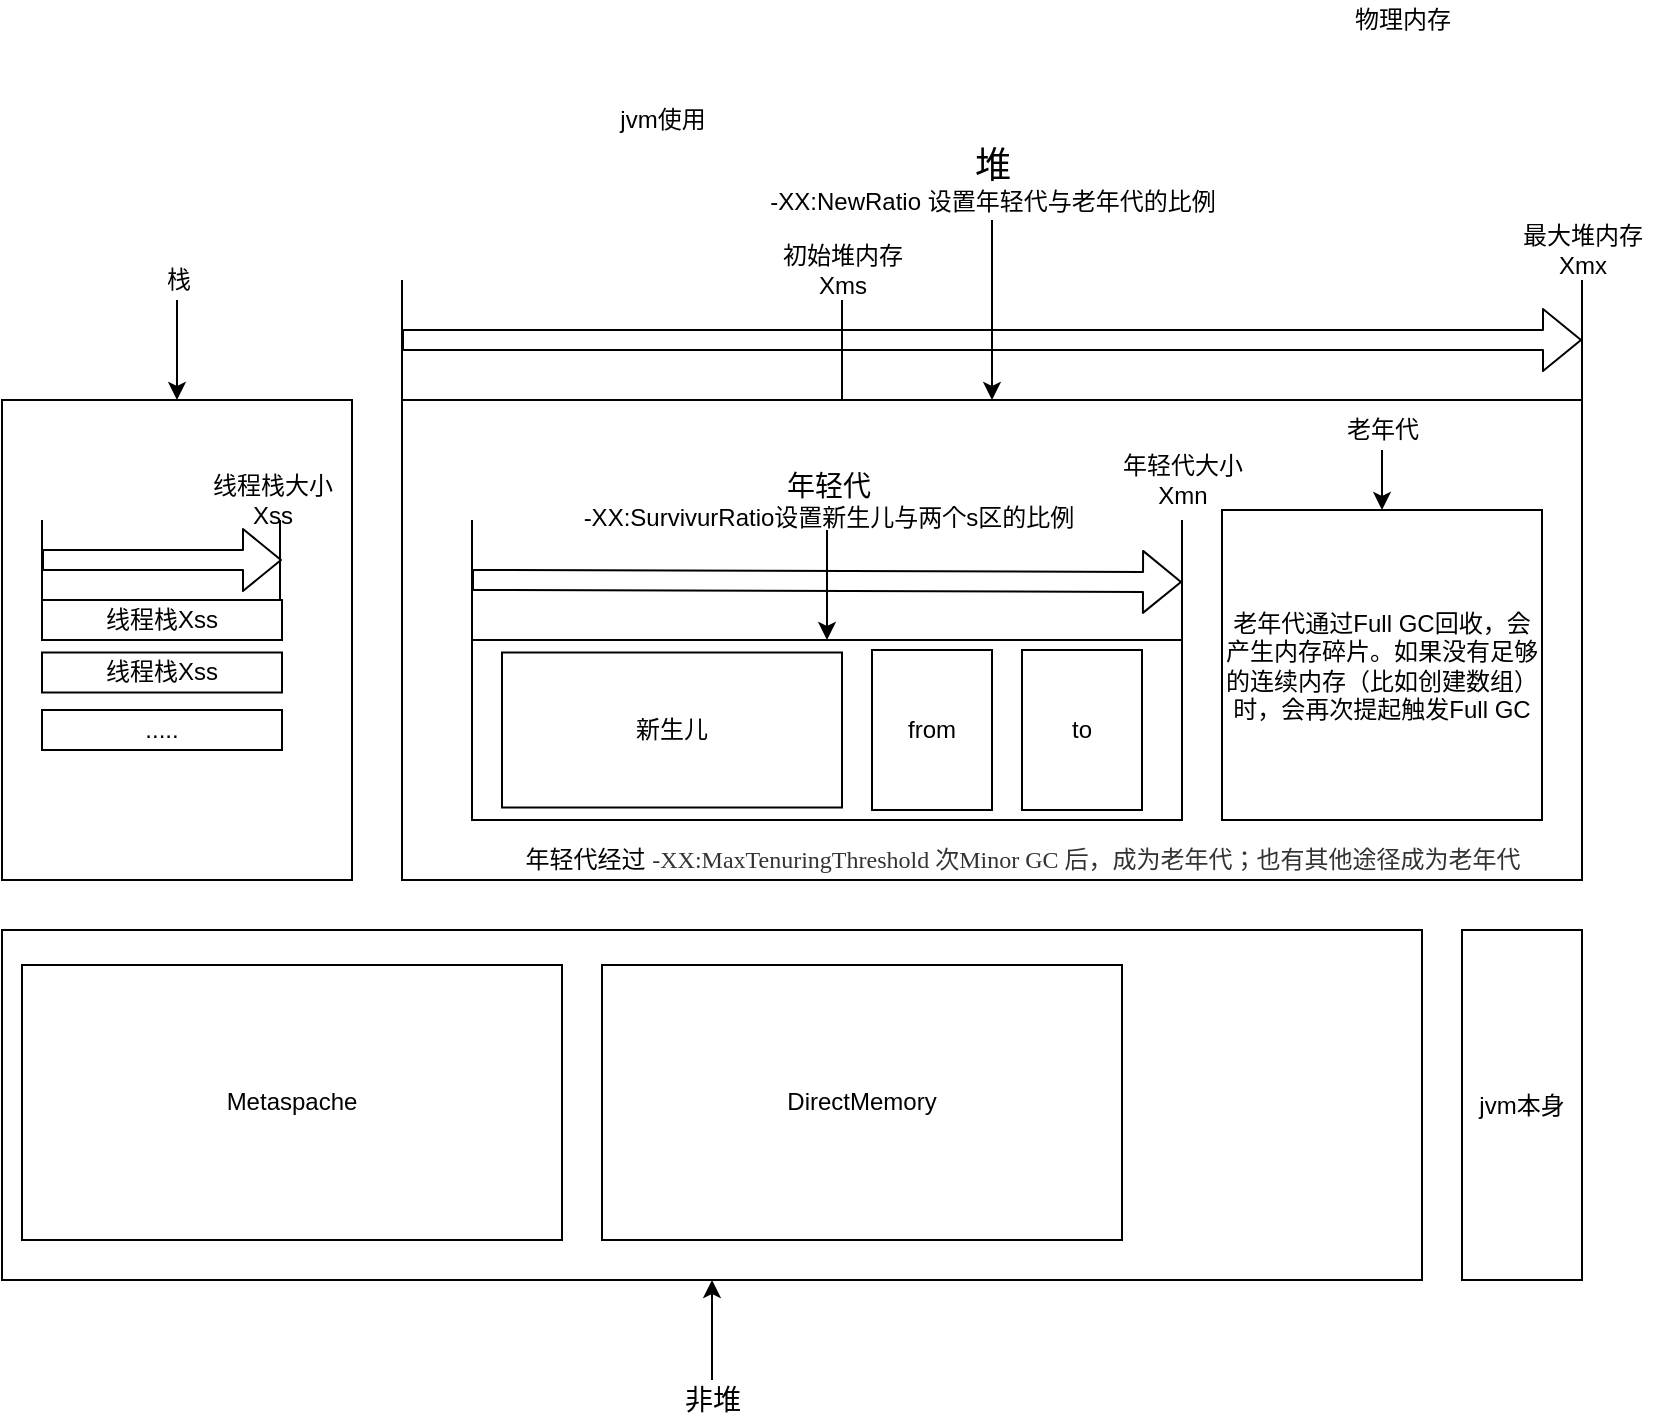 <mxfile version="14.1.9" type="github">
  <diagram id="8ZA4tzUF-DVVLS_30Xkp" name="Page-1">
    <mxGraphModel dx="1291" dy="554" grid="1" gridSize="10" guides="1" tooltips="1" connect="1" arrows="1" fold="1" page="1" pageScale="1" pageWidth="827" pageHeight="1169" math="0" shadow="0">
      <root>
        <mxCell id="0" />
        <mxCell id="1" parent="0" />
        <mxCell id="oYOUlCEVl24bx4hBR3QO-1" value="" style="rounded=0;whiteSpace=wrap;html=1;" parent="1" vertex="1">
          <mxGeometry x="240" y="390" width="590" height="240" as="geometry" />
        </mxCell>
        <mxCell id="oYOUlCEVl24bx4hBR3QO-2" value="" style="endArrow=none;html=1;exitX=0;exitY=0;exitDx=0;exitDy=0;" parent="1" source="oYOUlCEVl24bx4hBR3QO-1" edge="1">
          <mxGeometry width="50" height="50" relative="1" as="geometry">
            <mxPoint x="240" y="380" as="sourcePoint" />
            <mxPoint x="240" y="330" as="targetPoint" />
          </mxGeometry>
        </mxCell>
        <mxCell id="oYOUlCEVl24bx4hBR3QO-3" value="" style="endArrow=none;html=1;exitX=0;exitY=0;exitDx=0;exitDy=0;" parent="1" edge="1">
          <mxGeometry width="50" height="50" relative="1" as="geometry">
            <mxPoint x="830" y="390" as="sourcePoint" />
            <mxPoint x="830" y="330" as="targetPoint" />
          </mxGeometry>
        </mxCell>
        <mxCell id="oYOUlCEVl24bx4hBR3QO-4" value="" style="shape=flexArrow;endArrow=classic;html=1;" parent="1" edge="1">
          <mxGeometry width="50" height="50" relative="1" as="geometry">
            <mxPoint x="240" y="360" as="sourcePoint" />
            <mxPoint x="830" y="360" as="targetPoint" />
          </mxGeometry>
        </mxCell>
        <mxCell id="oYOUlCEVl24bx4hBR3QO-5" value="初始堆内存&lt;br&gt;Xms" style="text;html=1;align=center;verticalAlign=middle;resizable=0;points=[];autosize=1;" parent="1" vertex="1">
          <mxGeometry x="420" y="310" width="80" height="30" as="geometry" />
        </mxCell>
        <mxCell id="oYOUlCEVl24bx4hBR3QO-6" value="最大堆内存&lt;br&gt;Xmx" style="text;html=1;align=center;verticalAlign=middle;resizable=0;points=[];autosize=1;" parent="1" vertex="1">
          <mxGeometry x="790" y="300" width="80" height="30" as="geometry" />
        </mxCell>
        <mxCell id="oYOUlCEVl24bx4hBR3QO-7" value="" style="endArrow=none;html=1;exitX=0;exitY=0;exitDx=0;exitDy=0;" parent="1" edge="1">
          <mxGeometry width="50" height="50" relative="1" as="geometry">
            <mxPoint x="460" y="390" as="sourcePoint" />
            <mxPoint x="460" y="340" as="targetPoint" />
          </mxGeometry>
        </mxCell>
        <mxCell id="oYOUlCEVl24bx4hBR3QO-10" value="物理内存" style="text;html=1;align=center;verticalAlign=middle;resizable=0;points=[];autosize=1;" parent="1" vertex="1">
          <mxGeometry x="710" y="190" width="60" height="20" as="geometry" />
        </mxCell>
        <mxCell id="oYOUlCEVl24bx4hBR3QO-13" value="jvm使用" style="text;html=1;align=center;verticalAlign=middle;resizable=0;points=[];autosize=1;" parent="1" vertex="1">
          <mxGeometry x="340" y="240" width="60" height="20" as="geometry" />
        </mxCell>
        <mxCell id="oYOUlCEVl24bx4hBR3QO-15" value="" style="rounded=0;whiteSpace=wrap;html=1;" parent="1" vertex="1">
          <mxGeometry x="40" y="655" width="710" height="175" as="geometry" />
        </mxCell>
        <mxCell id="oYOUlCEVl24bx4hBR3QO-16" value="" style="rounded=0;whiteSpace=wrap;html=1;" parent="1" vertex="1">
          <mxGeometry x="40" y="390" width="175" height="240" as="geometry" />
        </mxCell>
        <mxCell id="oYOUlCEVl24bx4hBR3QO-17" value="jvm本身" style="whiteSpace=wrap;html=1;" parent="1" vertex="1">
          <mxGeometry x="770" y="655" width="60" height="175" as="geometry" />
        </mxCell>
        <mxCell id="oYOUlCEVl24bx4hBR3QO-18" value="Metaspache" style="whiteSpace=wrap;html=1;" parent="1" vertex="1">
          <mxGeometry x="50" y="672.5" width="270" height="137.5" as="geometry" />
        </mxCell>
        <mxCell id="oYOUlCEVl24bx4hBR3QO-20" value="" style="edgeStyle=orthogonalEdgeStyle;rounded=0;orthogonalLoop=1;jettySize=auto;html=1;entryX=0.5;entryY=1;entryDx=0;entryDy=0;" parent="1" source="oYOUlCEVl24bx4hBR3QO-19" target="oYOUlCEVl24bx4hBR3QO-15" edge="1">
          <mxGeometry relative="1" as="geometry" />
        </mxCell>
        <mxCell id="oYOUlCEVl24bx4hBR3QO-19" value="&lt;font style=&quot;font-size: 14px&quot;&gt;非堆&lt;/font&gt;" style="text;html=1;align=center;verticalAlign=middle;resizable=0;points=[];autosize=1;" parent="1" vertex="1">
          <mxGeometry x="375" y="880" width="40" height="20" as="geometry" />
        </mxCell>
        <mxCell id="oYOUlCEVl24bx4hBR3QO-23" value="" style="edgeStyle=orthogonalEdgeStyle;rounded=0;orthogonalLoop=1;jettySize=auto;html=1;" parent="1" source="oYOUlCEVl24bx4hBR3QO-22" target="oYOUlCEVl24bx4hBR3QO-16" edge="1">
          <mxGeometry relative="1" as="geometry" />
        </mxCell>
        <mxCell id="oYOUlCEVl24bx4hBR3QO-22" value="栈" style="text;html=1;align=center;verticalAlign=middle;resizable=0;points=[];autosize=1;" parent="1" vertex="1">
          <mxGeometry x="112.5" y="320" width="30" height="20" as="geometry" />
        </mxCell>
        <mxCell id="oYOUlCEVl24bx4hBR3QO-24" value="线程栈Xss" style="rounded=0;whiteSpace=wrap;html=1;" parent="1" vertex="1">
          <mxGeometry x="60" y="490" width="120" height="20" as="geometry" />
        </mxCell>
        <mxCell id="oYOUlCEVl24bx4hBR3QO-25" value="线程栈Xss" style="rounded=0;whiteSpace=wrap;html=1;" parent="1" vertex="1">
          <mxGeometry x="60" y="516.25" width="120" height="20" as="geometry" />
        </mxCell>
        <mxCell id="oYOUlCEVl24bx4hBR3QO-27" value="....." style="rounded=0;whiteSpace=wrap;html=1;" parent="1" vertex="1">
          <mxGeometry x="60" y="545" width="120" height="20" as="geometry" />
        </mxCell>
        <mxCell id="oYOUlCEVl24bx4hBR3QO-28" value="" style="whiteSpace=wrap;html=1;" parent="1" vertex="1">
          <mxGeometry x="275" y="510" width="355" height="90" as="geometry" />
        </mxCell>
        <mxCell id="oYOUlCEVl24bx4hBR3QO-29" value="老年代通过Full GC回收，会产生内存碎片。如果没有足够的连续内存（比如创建数组）时，会再次提起触发Full GC" style="whiteSpace=wrap;html=1;" parent="1" vertex="1">
          <mxGeometry x="650" y="445" width="160" height="155" as="geometry" />
        </mxCell>
        <mxCell id="oYOUlCEVl24bx4hBR3QO-31" value="" style="edgeStyle=orthogonalEdgeStyle;rounded=0;orthogonalLoop=1;jettySize=auto;html=1;" parent="1" source="oYOUlCEVl24bx4hBR3QO-30" target="oYOUlCEVl24bx4hBR3QO-28" edge="1">
          <mxGeometry relative="1" as="geometry" />
        </mxCell>
        <mxCell id="oYOUlCEVl24bx4hBR3QO-30" value="&lt;font style=&quot;font-size: 14px&quot;&gt;年轻代&lt;/font&gt;&lt;br&gt;-XX:SurvivurRatio设置新生儿与两个s区的比例" style="text;html=1;align=center;verticalAlign=middle;resizable=0;points=[];autosize=1;" parent="1" vertex="1">
          <mxGeometry x="322.5" y="425" width="260" height="30" as="geometry" />
        </mxCell>
        <mxCell id="oYOUlCEVl24bx4hBR3QO-33" value="" style="edgeStyle=orthogonalEdgeStyle;rounded=0;orthogonalLoop=1;jettySize=auto;html=1;" parent="1" source="oYOUlCEVl24bx4hBR3QO-32" target="oYOUlCEVl24bx4hBR3QO-29" edge="1">
          <mxGeometry relative="1" as="geometry" />
        </mxCell>
        <mxCell id="oYOUlCEVl24bx4hBR3QO-32" value="老年代" style="text;html=1;align=center;verticalAlign=middle;resizable=0;points=[];autosize=1;" parent="1" vertex="1">
          <mxGeometry x="705" y="395" width="50" height="20" as="geometry" />
        </mxCell>
        <mxCell id="n3TJO66bJrdvw4teUTfG-1" value="" style="endArrow=none;html=1;exitX=0;exitY=0;exitDx=0;exitDy=0;" edge="1" parent="1">
          <mxGeometry width="50" height="50" relative="1" as="geometry">
            <mxPoint x="275" y="510" as="sourcePoint" />
            <mxPoint x="275" y="450" as="targetPoint" />
          </mxGeometry>
        </mxCell>
        <mxCell id="n3TJO66bJrdvw4teUTfG-2" value="" style="endArrow=none;html=1;exitX=0;exitY=0;exitDx=0;exitDy=0;" edge="1" parent="1">
          <mxGeometry width="50" height="50" relative="1" as="geometry">
            <mxPoint x="630" y="510" as="sourcePoint" />
            <mxPoint x="630" y="450" as="targetPoint" />
          </mxGeometry>
        </mxCell>
        <mxCell id="n3TJO66bJrdvw4teUTfG-3" value="" style="shape=flexArrow;endArrow=classic;html=1;" edge="1" parent="1">
          <mxGeometry width="50" height="50" relative="1" as="geometry">
            <mxPoint x="275" y="480" as="sourcePoint" />
            <mxPoint x="630" y="481" as="targetPoint" />
          </mxGeometry>
        </mxCell>
        <mxCell id="n3TJO66bJrdvw4teUTfG-4" value="年轻代大小&lt;br&gt;Xmn&lt;br&gt;" style="text;html=1;align=center;verticalAlign=middle;resizable=0;points=[];autosize=1;" vertex="1" parent="1">
          <mxGeometry x="590" y="415" width="80" height="30" as="geometry" />
        </mxCell>
        <mxCell id="n3TJO66bJrdvw4teUTfG-6" value="from" style="whiteSpace=wrap;html=1;" vertex="1" parent="1">
          <mxGeometry x="475" y="515" width="60" height="80" as="geometry" />
        </mxCell>
        <mxCell id="n3TJO66bJrdvw4teUTfG-7" value="to" style="whiteSpace=wrap;html=1;" vertex="1" parent="1">
          <mxGeometry x="550" y="515" width="60" height="80" as="geometry" />
        </mxCell>
        <mxCell id="n3TJO66bJrdvw4teUTfG-8" value="新生儿" style="whiteSpace=wrap;html=1;" vertex="1" parent="1">
          <mxGeometry x="290" y="516.25" width="170" height="77.5" as="geometry" />
        </mxCell>
        <mxCell id="n3TJO66bJrdvw4teUTfG-10" value="" style="edgeStyle=orthogonalEdgeStyle;rounded=0;orthogonalLoop=1;jettySize=auto;html=1;" edge="1" parent="1" source="n3TJO66bJrdvw4teUTfG-9" target="oYOUlCEVl24bx4hBR3QO-1">
          <mxGeometry relative="1" as="geometry" />
        </mxCell>
        <mxCell id="n3TJO66bJrdvw4teUTfG-9" value="&lt;font style=&quot;font-size: 18px&quot;&gt;堆&lt;/font&gt;&lt;br&gt;-XX:NewRatio 设置年轻代与老年代的比例" style="text;html=1;align=center;verticalAlign=middle;resizable=0;points=[];autosize=1;" vertex="1" parent="1">
          <mxGeometry x="415" y="260" width="240" height="40" as="geometry" />
        </mxCell>
        <mxCell id="n3TJO66bJrdvw4teUTfG-11" value="年轻代经过&lt;font style=&quot;font-size: 12px&quot;&gt;&amp;nbsp;&lt;span style=&quot;color: rgb(51 , 51 , 51) ; font-family: &amp;#34;microsoft yahei&amp;#34; ; background-color: rgb(255 , 255 , 255)&quot;&gt;-XX:MaxTenuringThreshold 次&lt;/span&gt;&lt;span style=&quot;color: rgb(51 , 51 , 51) ; font-family: &amp;#34;microsoft yahei&amp;#34; ; background-color: rgb(255 , 255 , 255)&quot;&gt;Minor GC 后，成为老年代；也有其他途径成为老年代&lt;/span&gt;&lt;/font&gt;" style="text;html=1;align=center;verticalAlign=middle;resizable=0;points=[];autosize=1;" vertex="1" parent="1">
          <mxGeometry x="280" y="610" width="540" height="20" as="geometry" />
        </mxCell>
        <mxCell id="n3TJO66bJrdvw4teUTfG-14" value="DirectMemory" style="whiteSpace=wrap;html=1;" vertex="1" parent="1">
          <mxGeometry x="340" y="672.5" width="260" height="137.5" as="geometry" />
        </mxCell>
        <mxCell id="n3TJO66bJrdvw4teUTfG-16" value="" style="endArrow=none;html=1;exitX=0;exitY=0;exitDx=0;exitDy=0;" edge="1" parent="1">
          <mxGeometry width="50" height="50" relative="1" as="geometry">
            <mxPoint x="60" y="490" as="sourcePoint" />
            <mxPoint x="60" y="450" as="targetPoint" />
          </mxGeometry>
        </mxCell>
        <mxCell id="n3TJO66bJrdvw4teUTfG-17" value="" style="endArrow=none;html=1;exitX=0;exitY=0;exitDx=0;exitDy=0;" edge="1" parent="1">
          <mxGeometry width="50" height="50" relative="1" as="geometry">
            <mxPoint x="179" y="490" as="sourcePoint" />
            <mxPoint x="179" y="450" as="targetPoint" />
          </mxGeometry>
        </mxCell>
        <mxCell id="n3TJO66bJrdvw4teUTfG-18" value="" style="shape=flexArrow;endArrow=classic;html=1;" edge="1" parent="1">
          <mxGeometry width="50" height="50" relative="1" as="geometry">
            <mxPoint x="60" y="470" as="sourcePoint" />
            <mxPoint x="180" y="470" as="targetPoint" />
          </mxGeometry>
        </mxCell>
        <mxCell id="n3TJO66bJrdvw4teUTfG-19" value="线程栈大小&lt;br&gt;Xss" style="text;html=1;align=center;verticalAlign=middle;resizable=0;points=[];autosize=1;" vertex="1" parent="1">
          <mxGeometry x="135" y="425" width="80" height="30" as="geometry" />
        </mxCell>
      </root>
    </mxGraphModel>
  </diagram>
</mxfile>
